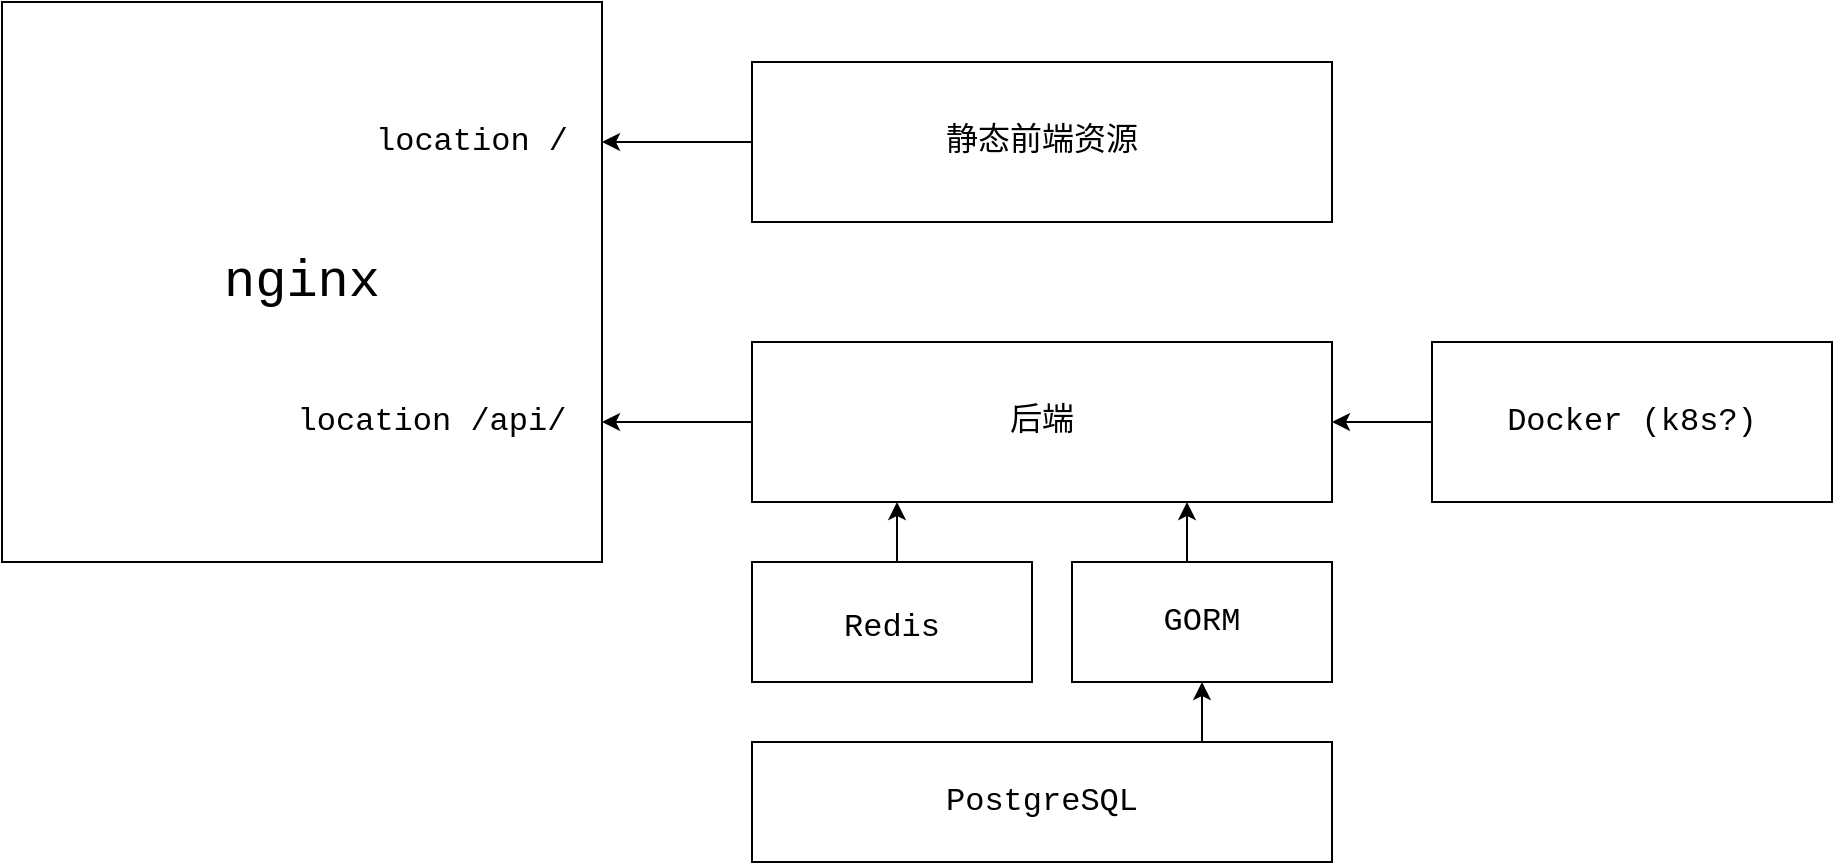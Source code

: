 <mxfile version="20.4.1" type="github">
  <diagram id="jR5IjF84arQoBaVbk0nm" name="第 1 页">
    <mxGraphModel dx="1264" dy="790" grid="0" gridSize="10" guides="1" tooltips="1" connect="1" arrows="1" fold="1" page="0" pageScale="1" pageWidth="827" pageHeight="1169" math="0" shadow="0">
      <root>
        <mxCell id="0" />
        <mxCell id="1" parent="0" />
        <mxCell id="jUKbqVsv8oZFXf8WdBwF-5" style="edgeStyle=orthogonalEdgeStyle;rounded=0;orthogonalLoop=1;jettySize=auto;html=1;exitX=0;exitY=0.5;exitDx=0;exitDy=0;entryX=1;entryY=0.25;entryDx=0;entryDy=0;fontFamily=Courier New;fontSize=16;" edge="1" parent="1" source="jUKbqVsv8oZFXf8WdBwF-1" target="jUKbqVsv8oZFXf8WdBwF-2">
          <mxGeometry relative="1" as="geometry" />
        </mxCell>
        <mxCell id="jUKbqVsv8oZFXf8WdBwF-1" value="&lt;font style=&quot;font-size: 16px;&quot; face=&quot;Courier New&quot;&gt;静态前端资源&lt;/font&gt;" style="rounded=0;whiteSpace=wrap;html=1;" vertex="1" parent="1">
          <mxGeometry x="470" y="130" width="290" height="80" as="geometry" />
        </mxCell>
        <mxCell id="jUKbqVsv8oZFXf8WdBwF-2" value="&lt;font style=&quot;font-size: 26px;&quot;&gt;nginx&lt;/font&gt;" style="rounded=0;whiteSpace=wrap;html=1;fontFamily=Courier New;fontSize=16;" vertex="1" parent="1">
          <mxGeometry x="95" y="100" width="300" height="280" as="geometry" />
        </mxCell>
        <mxCell id="jUKbqVsv8oZFXf8WdBwF-7" value="location /" style="text;html=1;strokeColor=none;fillColor=none;align=center;verticalAlign=middle;whiteSpace=wrap;rounded=0;fontFamily=Courier New;fontSize=16;" vertex="1" parent="1">
          <mxGeometry x="265" y="155" width="130" height="30" as="geometry" />
        </mxCell>
        <mxCell id="jUKbqVsv8oZFXf8WdBwF-8" value="location /api/" style="text;html=1;strokeColor=none;fillColor=none;align=center;verticalAlign=middle;whiteSpace=wrap;rounded=0;fontFamily=Courier New;fontSize=16;" vertex="1" parent="1">
          <mxGeometry x="225" y="295" width="170" height="30" as="geometry" />
        </mxCell>
        <mxCell id="jUKbqVsv8oZFXf8WdBwF-10" style="edgeStyle=orthogonalEdgeStyle;rounded=0;orthogonalLoop=1;jettySize=auto;html=1;exitX=0;exitY=0.5;exitDx=0;exitDy=0;entryX=1;entryY=0.75;entryDx=0;entryDy=0;fontFamily=Courier New;fontSize=16;" edge="1" parent="1" source="jUKbqVsv8oZFXf8WdBwF-9" target="jUKbqVsv8oZFXf8WdBwF-2">
          <mxGeometry relative="1" as="geometry" />
        </mxCell>
        <mxCell id="jUKbqVsv8oZFXf8WdBwF-9" value="&lt;font face=&quot;Courier New&quot;&gt;&lt;span style=&quot;font-size: 16px;&quot;&gt;后端&lt;/span&gt;&lt;/font&gt;" style="rounded=0;whiteSpace=wrap;html=1;" vertex="1" parent="1">
          <mxGeometry x="470" y="270" width="290" height="80" as="geometry" />
        </mxCell>
        <mxCell id="jUKbqVsv8oZFXf8WdBwF-13" style="edgeStyle=orthogonalEdgeStyle;rounded=0;orthogonalLoop=1;jettySize=auto;html=1;exitX=0.5;exitY=0;exitDx=0;exitDy=0;entryX=0.25;entryY=1;entryDx=0;entryDy=0;fontFamily=Courier New;fontSize=16;" edge="1" parent="1" source="jUKbqVsv8oZFXf8WdBwF-11" target="jUKbqVsv8oZFXf8WdBwF-9">
          <mxGeometry relative="1" as="geometry" />
        </mxCell>
        <mxCell id="jUKbqVsv8oZFXf8WdBwF-11" value="&lt;font style=&quot;font-size: 16px;&quot;&gt;Redis&lt;/font&gt;" style="rounded=0;whiteSpace=wrap;html=1;fontFamily=Courier New;fontSize=26;" vertex="1" parent="1">
          <mxGeometry x="470" y="380" width="140" height="60" as="geometry" />
        </mxCell>
        <mxCell id="jUKbqVsv8oZFXf8WdBwF-15" style="edgeStyle=orthogonalEdgeStyle;rounded=0;orthogonalLoop=1;jettySize=auto;html=1;exitX=0.5;exitY=0;exitDx=0;exitDy=0;entryX=0.75;entryY=1;entryDx=0;entryDy=0;fontFamily=Courier New;fontSize=16;" edge="1" parent="1" source="jUKbqVsv8oZFXf8WdBwF-14" target="jUKbqVsv8oZFXf8WdBwF-9">
          <mxGeometry relative="1" as="geometry" />
        </mxCell>
        <mxCell id="jUKbqVsv8oZFXf8WdBwF-14" value="GORM" style="rounded=0;whiteSpace=wrap;html=1;fontFamily=Courier New;fontSize=16;" vertex="1" parent="1">
          <mxGeometry x="630" y="380" width="130" height="60" as="geometry" />
        </mxCell>
        <mxCell id="jUKbqVsv8oZFXf8WdBwF-17" style="edgeStyle=orthogonalEdgeStyle;rounded=0;orthogonalLoop=1;jettySize=auto;html=1;exitX=0.75;exitY=0;exitDx=0;exitDy=0;entryX=0.5;entryY=1;entryDx=0;entryDy=0;fontFamily=Courier New;fontSize=16;" edge="1" parent="1" source="jUKbqVsv8oZFXf8WdBwF-16" target="jUKbqVsv8oZFXf8WdBwF-14">
          <mxGeometry relative="1" as="geometry" />
        </mxCell>
        <mxCell id="jUKbqVsv8oZFXf8WdBwF-16" value="PostgreSQL" style="rounded=0;whiteSpace=wrap;html=1;fontFamily=Courier New;fontSize=16;" vertex="1" parent="1">
          <mxGeometry x="470" y="470" width="290" height="60" as="geometry" />
        </mxCell>
        <mxCell id="jUKbqVsv8oZFXf8WdBwF-19" style="edgeStyle=orthogonalEdgeStyle;rounded=0;orthogonalLoop=1;jettySize=auto;html=1;exitX=0;exitY=0.5;exitDx=0;exitDy=0;entryX=1;entryY=0.5;entryDx=0;entryDy=0;fontFamily=Courier New;fontSize=16;" edge="1" parent="1" source="jUKbqVsv8oZFXf8WdBwF-18" target="jUKbqVsv8oZFXf8WdBwF-9">
          <mxGeometry relative="1" as="geometry" />
        </mxCell>
        <mxCell id="jUKbqVsv8oZFXf8WdBwF-18" value="Docker (k8s?)" style="rounded=0;whiteSpace=wrap;html=1;fontFamily=Courier New;fontSize=16;" vertex="1" parent="1">
          <mxGeometry x="810" y="270" width="200" height="80" as="geometry" />
        </mxCell>
      </root>
    </mxGraphModel>
  </diagram>
</mxfile>
